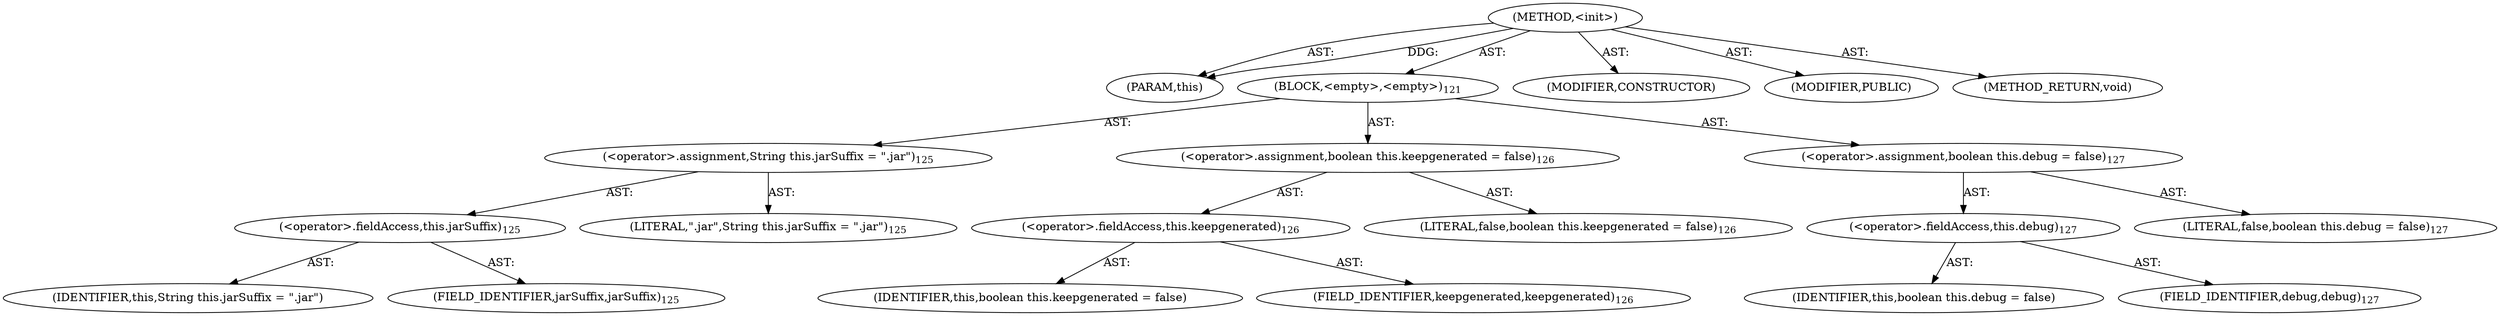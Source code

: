 digraph "&lt;init&gt;" {  
"111669149708" [label = <(METHOD,&lt;init&gt;)> ]
"115964117018" [label = <(PARAM,this)> ]
"25769803811" [label = <(BLOCK,&lt;empty&gt;,&lt;empty&gt;)<SUB>121</SUB>> ]
"30064771297" [label = <(&lt;operator&gt;.assignment,String this.jarSuffix = &quot;.jar&quot;)<SUB>125</SUB>> ]
"30064771298" [label = <(&lt;operator&gt;.fieldAccess,this.jarSuffix)<SUB>125</SUB>> ]
"68719476917" [label = <(IDENTIFIER,this,String this.jarSuffix = &quot;.jar&quot;)> ]
"55834574892" [label = <(FIELD_IDENTIFIER,jarSuffix,jarSuffix)<SUB>125</SUB>> ]
"90194313264" [label = <(LITERAL,&quot;.jar&quot;,String this.jarSuffix = &quot;.jar&quot;)<SUB>125</SUB>> ]
"30064771299" [label = <(&lt;operator&gt;.assignment,boolean this.keepgenerated = false)<SUB>126</SUB>> ]
"30064771300" [label = <(&lt;operator&gt;.fieldAccess,this.keepgenerated)<SUB>126</SUB>> ]
"68719476918" [label = <(IDENTIFIER,this,boolean this.keepgenerated = false)> ]
"55834574893" [label = <(FIELD_IDENTIFIER,keepgenerated,keepgenerated)<SUB>126</SUB>> ]
"90194313265" [label = <(LITERAL,false,boolean this.keepgenerated = false)<SUB>126</SUB>> ]
"30064771301" [label = <(&lt;operator&gt;.assignment,boolean this.debug = false)<SUB>127</SUB>> ]
"30064771302" [label = <(&lt;operator&gt;.fieldAccess,this.debug)<SUB>127</SUB>> ]
"68719476919" [label = <(IDENTIFIER,this,boolean this.debug = false)> ]
"55834574894" [label = <(FIELD_IDENTIFIER,debug,debug)<SUB>127</SUB>> ]
"90194313266" [label = <(LITERAL,false,boolean this.debug = false)<SUB>127</SUB>> ]
"133143986208" [label = <(MODIFIER,CONSTRUCTOR)> ]
"133143986209" [label = <(MODIFIER,PUBLIC)> ]
"128849018892" [label = <(METHOD_RETURN,void)> ]
  "111669149708" -> "115964117018"  [ label = "AST: "] 
  "111669149708" -> "25769803811"  [ label = "AST: "] 
  "111669149708" -> "133143986208"  [ label = "AST: "] 
  "111669149708" -> "133143986209"  [ label = "AST: "] 
  "111669149708" -> "128849018892"  [ label = "AST: "] 
  "25769803811" -> "30064771297"  [ label = "AST: "] 
  "25769803811" -> "30064771299"  [ label = "AST: "] 
  "25769803811" -> "30064771301"  [ label = "AST: "] 
  "30064771297" -> "30064771298"  [ label = "AST: "] 
  "30064771297" -> "90194313264"  [ label = "AST: "] 
  "30064771298" -> "68719476917"  [ label = "AST: "] 
  "30064771298" -> "55834574892"  [ label = "AST: "] 
  "30064771299" -> "30064771300"  [ label = "AST: "] 
  "30064771299" -> "90194313265"  [ label = "AST: "] 
  "30064771300" -> "68719476918"  [ label = "AST: "] 
  "30064771300" -> "55834574893"  [ label = "AST: "] 
  "30064771301" -> "30064771302"  [ label = "AST: "] 
  "30064771301" -> "90194313266"  [ label = "AST: "] 
  "30064771302" -> "68719476919"  [ label = "AST: "] 
  "30064771302" -> "55834574894"  [ label = "AST: "] 
  "111669149708" -> "115964117018"  [ label = "DDG: "] 
}
